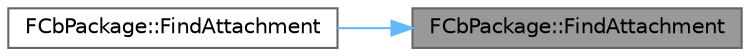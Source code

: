 digraph "FCbPackage::FindAttachment"
{
 // INTERACTIVE_SVG=YES
 // LATEX_PDF_SIZE
  bgcolor="transparent";
  edge [fontname=Helvetica,fontsize=10,labelfontname=Helvetica,labelfontsize=10];
  node [fontname=Helvetica,fontsize=10,shape=box,height=0.2,width=0.4];
  rankdir="RL";
  Node1 [id="Node000001",label="FCbPackage::FindAttachment",height=0.2,width=0.4,color="gray40", fillcolor="grey60", style="filled", fontcolor="black",tooltip="Find an attachment by its hash."];
  Node1 -> Node2 [id="edge1_Node000001_Node000002",dir="back",color="steelblue1",style="solid",tooltip=" "];
  Node2 [id="Node000002",label="FCbPackage::FindAttachment",height=0.2,width=0.4,color="grey40", fillcolor="white", style="filled",URL="$d4/da9/classFCbPackage.html#a39557c71fbb121bacfa3a062238162a0",tooltip="Find an attachment if it exists in the package."];
}
